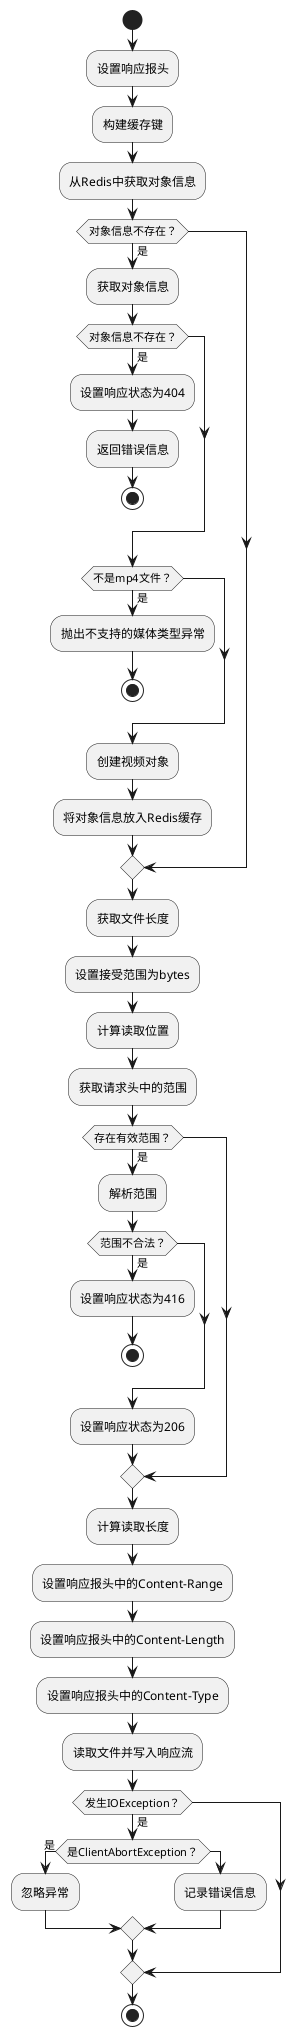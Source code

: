 @startuml

start

:设置响应报头;
:构建缓存键;
:从Redis中获取对象信息;
if (对象信息不存在？) then (是)
    :获取对象信息;
    if (对象信息不存在？) then (是)
        :设置响应状态为404;
        :返回错误信息;
        stop
    endif
    if (不是mp4文件？) then (是)
        :抛出不支持的媒体类型异常;
        stop
    endif
    :创建视频对象;
    :将对象信息放入Redis缓存;
endif

:获取文件长度;
:设置接受范围为bytes;
:计算读取位置;
:获取请求头中的范围;
if (存在有效范围？) then (是)
    :解析范围;
    if (范围不合法？) then (是)
        :设置响应状态为416;
        stop
    endif
    :设置响应状态为206;
endif

:计算读取长度;
:设置响应报头中的Content-Range;
:设置响应报头中的Content-Length;
:设置响应报头中的Content-Type;

:读取文件并写入响应流;
if (发生IOException？) then (是)
    if (是ClientAbortException？) then (是)
        :忽略异常;
    else
        :记录错误信息;
    endif
endif

stop

@enduml
